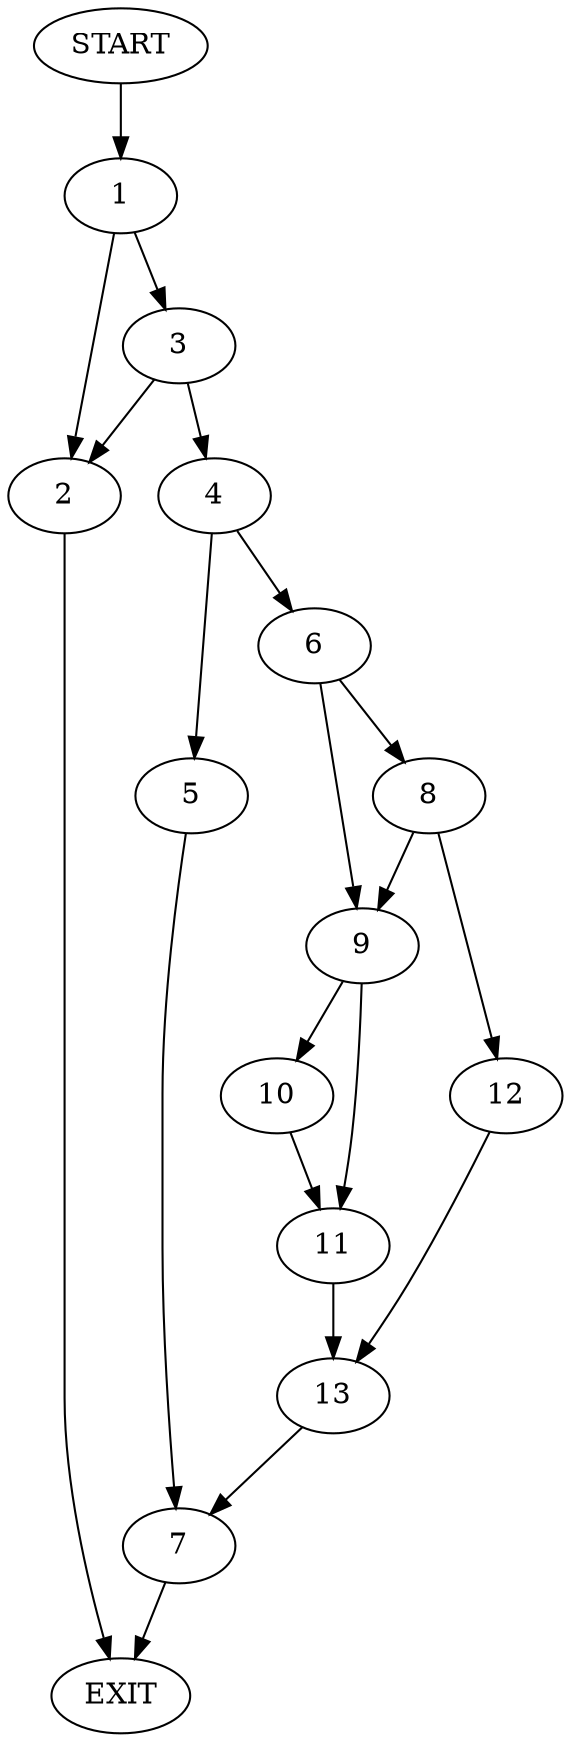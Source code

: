 digraph {
0 [label="START"]
14 [label="EXIT"]
0 -> 1
1 -> 2
1 -> 3
2 -> 14
3 -> 2
3 -> 4
4 -> 5
4 -> 6
5 -> 7
6 -> 8
6 -> 9
9 -> 10
9 -> 11
8 -> 12
8 -> 9
12 -> 13
13 -> 7
10 -> 11
11 -> 13
7 -> 14
}

